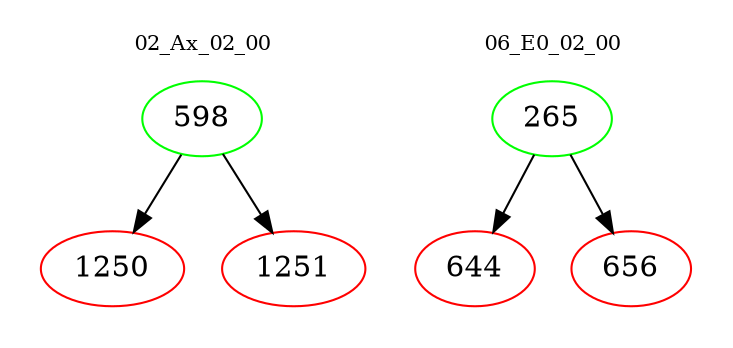digraph{
subgraph cluster_0 {
color = white
label = "02_Ax_02_00";
fontsize=10;
T0_598 [label="598", color="green"]
T0_598 -> T0_1250 [color="black"]
T0_1250 [label="1250", color="red"]
T0_598 -> T0_1251 [color="black"]
T0_1251 [label="1251", color="red"]
}
subgraph cluster_1 {
color = white
label = "06_E0_02_00";
fontsize=10;
T1_265 [label="265", color="green"]
T1_265 -> T1_644 [color="black"]
T1_644 [label="644", color="red"]
T1_265 -> T1_656 [color="black"]
T1_656 [label="656", color="red"]
}
}
